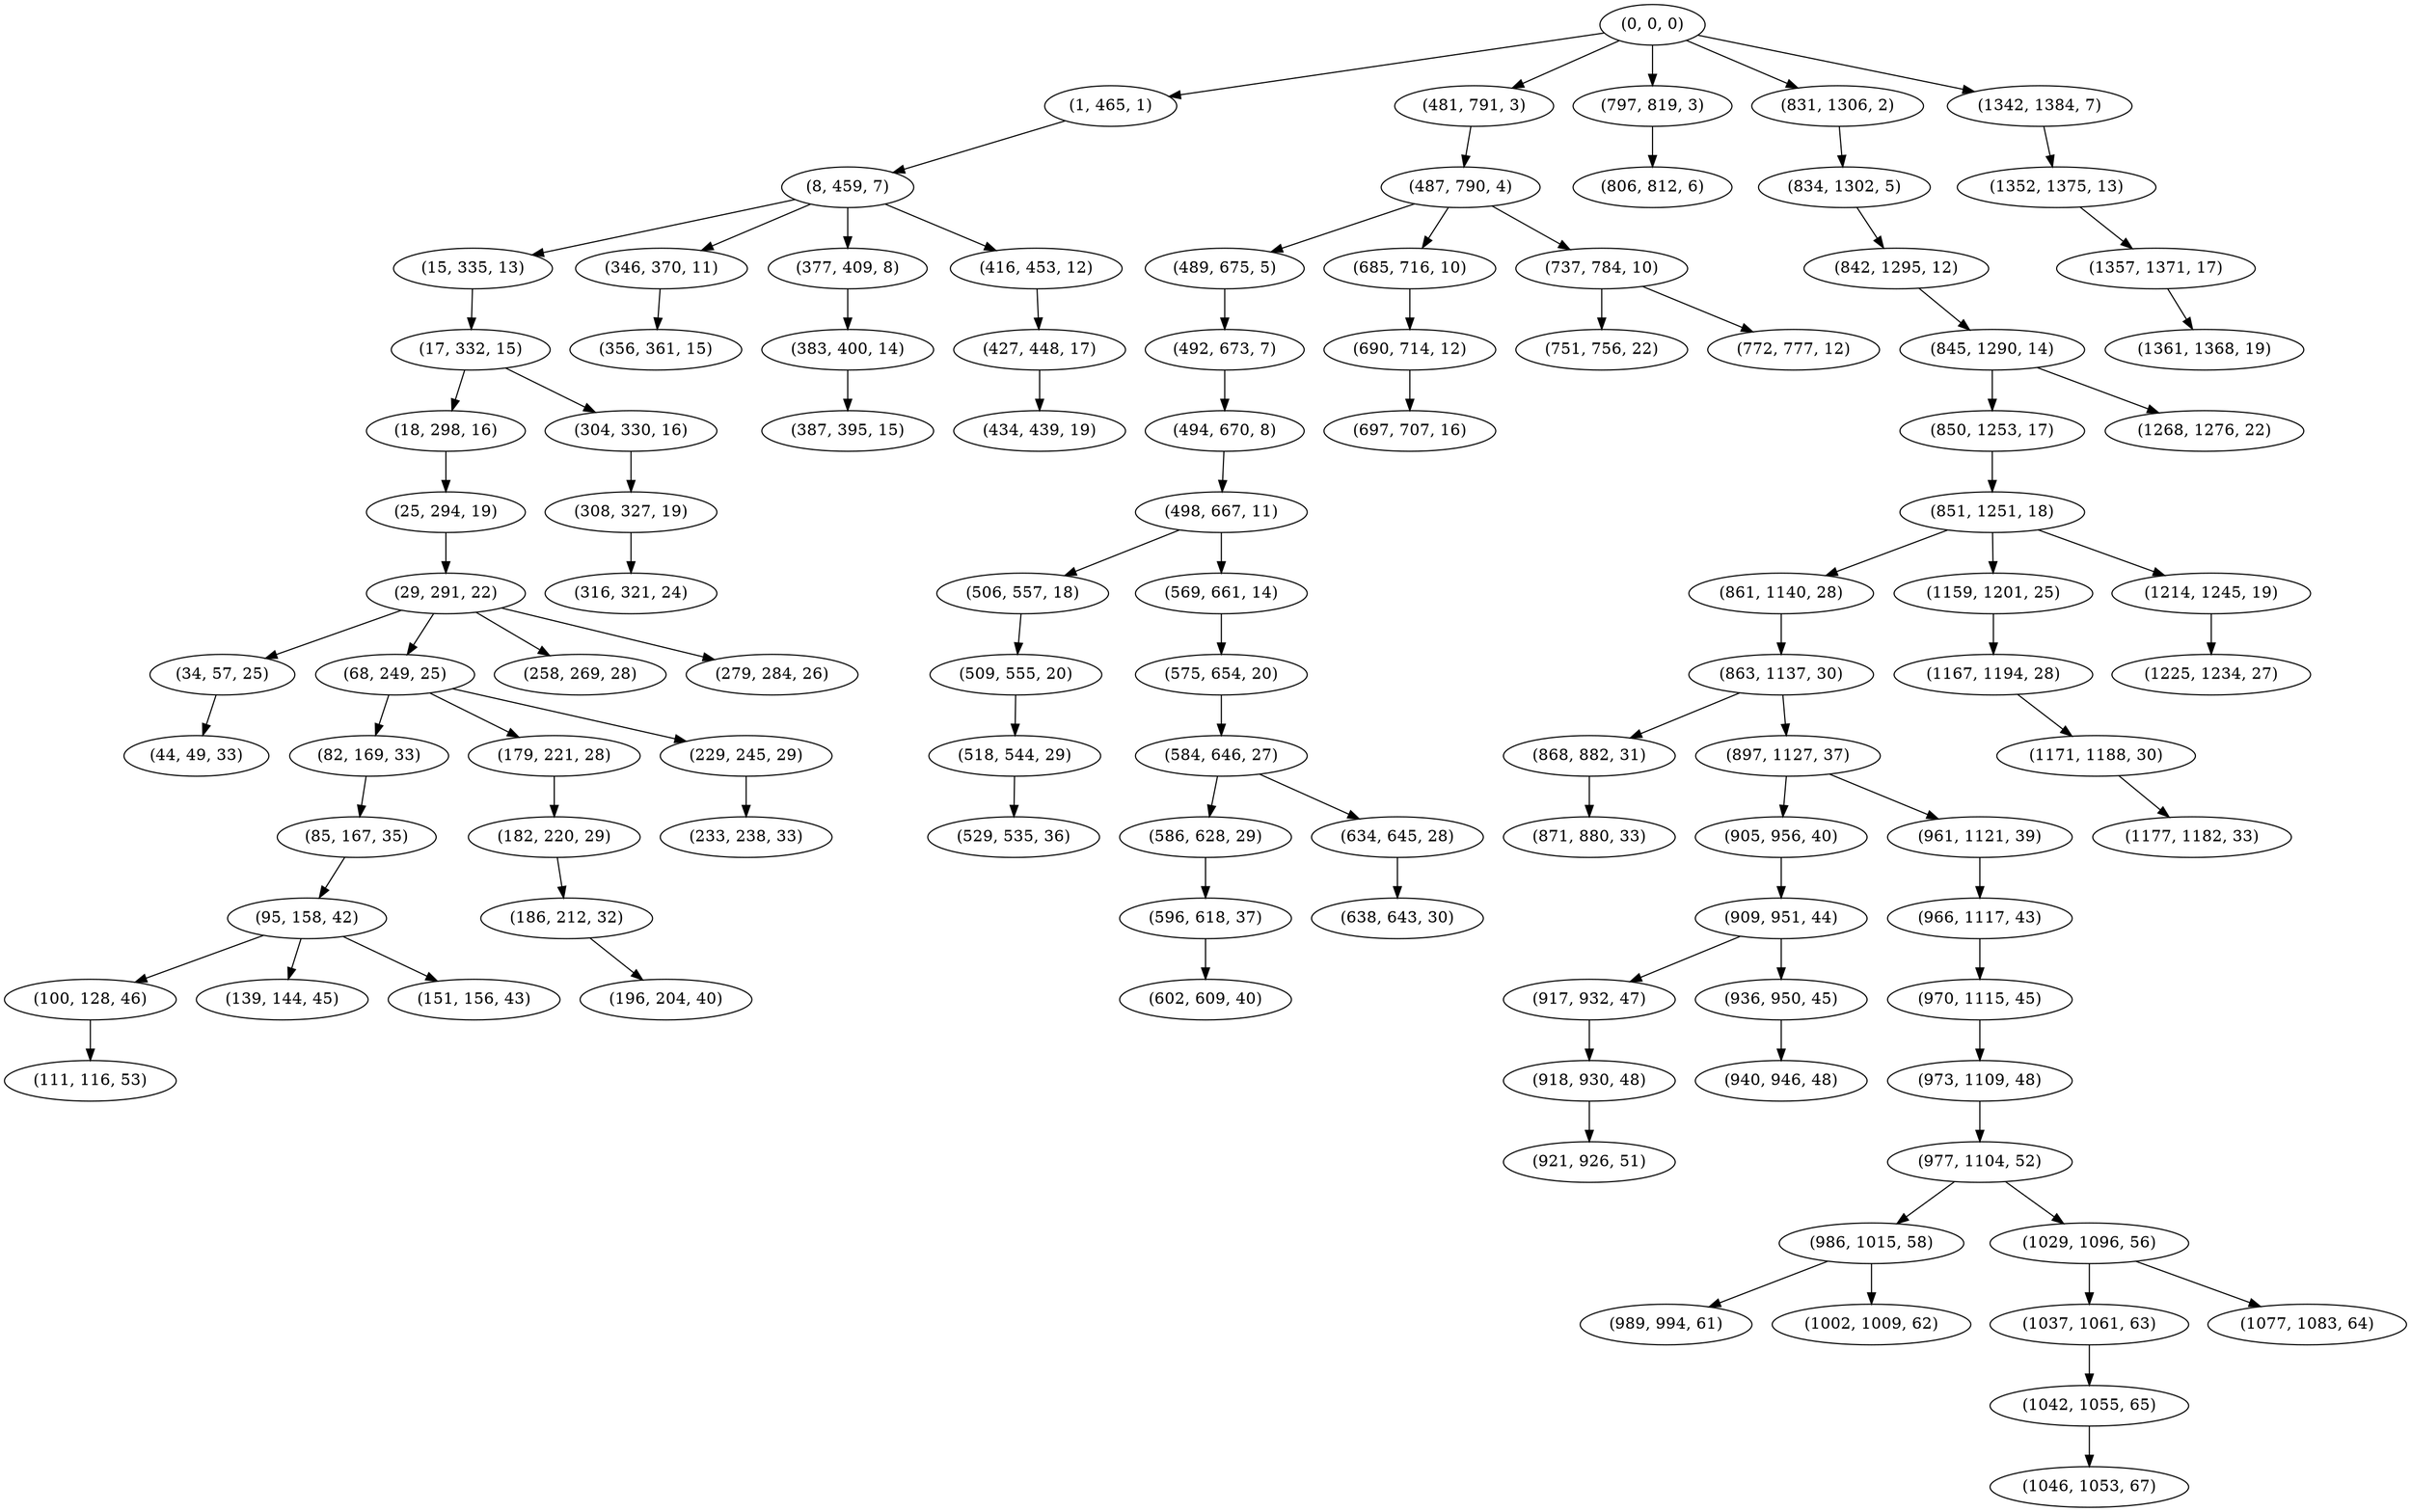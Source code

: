 digraph tree {
    "(0, 0, 0)";
    "(1, 465, 1)";
    "(8, 459, 7)";
    "(15, 335, 13)";
    "(17, 332, 15)";
    "(18, 298, 16)";
    "(25, 294, 19)";
    "(29, 291, 22)";
    "(34, 57, 25)";
    "(44, 49, 33)";
    "(68, 249, 25)";
    "(82, 169, 33)";
    "(85, 167, 35)";
    "(95, 158, 42)";
    "(100, 128, 46)";
    "(111, 116, 53)";
    "(139, 144, 45)";
    "(151, 156, 43)";
    "(179, 221, 28)";
    "(182, 220, 29)";
    "(186, 212, 32)";
    "(196, 204, 40)";
    "(229, 245, 29)";
    "(233, 238, 33)";
    "(258, 269, 28)";
    "(279, 284, 26)";
    "(304, 330, 16)";
    "(308, 327, 19)";
    "(316, 321, 24)";
    "(346, 370, 11)";
    "(356, 361, 15)";
    "(377, 409, 8)";
    "(383, 400, 14)";
    "(387, 395, 15)";
    "(416, 453, 12)";
    "(427, 448, 17)";
    "(434, 439, 19)";
    "(481, 791, 3)";
    "(487, 790, 4)";
    "(489, 675, 5)";
    "(492, 673, 7)";
    "(494, 670, 8)";
    "(498, 667, 11)";
    "(506, 557, 18)";
    "(509, 555, 20)";
    "(518, 544, 29)";
    "(529, 535, 36)";
    "(569, 661, 14)";
    "(575, 654, 20)";
    "(584, 646, 27)";
    "(586, 628, 29)";
    "(596, 618, 37)";
    "(602, 609, 40)";
    "(634, 645, 28)";
    "(638, 643, 30)";
    "(685, 716, 10)";
    "(690, 714, 12)";
    "(697, 707, 16)";
    "(737, 784, 10)";
    "(751, 756, 22)";
    "(772, 777, 12)";
    "(797, 819, 3)";
    "(806, 812, 6)";
    "(831, 1306, 2)";
    "(834, 1302, 5)";
    "(842, 1295, 12)";
    "(845, 1290, 14)";
    "(850, 1253, 17)";
    "(851, 1251, 18)";
    "(861, 1140, 28)";
    "(863, 1137, 30)";
    "(868, 882, 31)";
    "(871, 880, 33)";
    "(897, 1127, 37)";
    "(905, 956, 40)";
    "(909, 951, 44)";
    "(917, 932, 47)";
    "(918, 930, 48)";
    "(921, 926, 51)";
    "(936, 950, 45)";
    "(940, 946, 48)";
    "(961, 1121, 39)";
    "(966, 1117, 43)";
    "(970, 1115, 45)";
    "(973, 1109, 48)";
    "(977, 1104, 52)";
    "(986, 1015, 58)";
    "(989, 994, 61)";
    "(1002, 1009, 62)";
    "(1029, 1096, 56)";
    "(1037, 1061, 63)";
    "(1042, 1055, 65)";
    "(1046, 1053, 67)";
    "(1077, 1083, 64)";
    "(1159, 1201, 25)";
    "(1167, 1194, 28)";
    "(1171, 1188, 30)";
    "(1177, 1182, 33)";
    "(1214, 1245, 19)";
    "(1225, 1234, 27)";
    "(1268, 1276, 22)";
    "(1342, 1384, 7)";
    "(1352, 1375, 13)";
    "(1357, 1371, 17)";
    "(1361, 1368, 19)";
    "(0, 0, 0)" -> "(1, 465, 1)";
    "(0, 0, 0)" -> "(481, 791, 3)";
    "(0, 0, 0)" -> "(797, 819, 3)";
    "(0, 0, 0)" -> "(831, 1306, 2)";
    "(0, 0, 0)" -> "(1342, 1384, 7)";
    "(1, 465, 1)" -> "(8, 459, 7)";
    "(8, 459, 7)" -> "(15, 335, 13)";
    "(8, 459, 7)" -> "(346, 370, 11)";
    "(8, 459, 7)" -> "(377, 409, 8)";
    "(8, 459, 7)" -> "(416, 453, 12)";
    "(15, 335, 13)" -> "(17, 332, 15)";
    "(17, 332, 15)" -> "(18, 298, 16)";
    "(17, 332, 15)" -> "(304, 330, 16)";
    "(18, 298, 16)" -> "(25, 294, 19)";
    "(25, 294, 19)" -> "(29, 291, 22)";
    "(29, 291, 22)" -> "(34, 57, 25)";
    "(29, 291, 22)" -> "(68, 249, 25)";
    "(29, 291, 22)" -> "(258, 269, 28)";
    "(29, 291, 22)" -> "(279, 284, 26)";
    "(34, 57, 25)" -> "(44, 49, 33)";
    "(68, 249, 25)" -> "(82, 169, 33)";
    "(68, 249, 25)" -> "(179, 221, 28)";
    "(68, 249, 25)" -> "(229, 245, 29)";
    "(82, 169, 33)" -> "(85, 167, 35)";
    "(85, 167, 35)" -> "(95, 158, 42)";
    "(95, 158, 42)" -> "(100, 128, 46)";
    "(95, 158, 42)" -> "(139, 144, 45)";
    "(95, 158, 42)" -> "(151, 156, 43)";
    "(100, 128, 46)" -> "(111, 116, 53)";
    "(179, 221, 28)" -> "(182, 220, 29)";
    "(182, 220, 29)" -> "(186, 212, 32)";
    "(186, 212, 32)" -> "(196, 204, 40)";
    "(229, 245, 29)" -> "(233, 238, 33)";
    "(304, 330, 16)" -> "(308, 327, 19)";
    "(308, 327, 19)" -> "(316, 321, 24)";
    "(346, 370, 11)" -> "(356, 361, 15)";
    "(377, 409, 8)" -> "(383, 400, 14)";
    "(383, 400, 14)" -> "(387, 395, 15)";
    "(416, 453, 12)" -> "(427, 448, 17)";
    "(427, 448, 17)" -> "(434, 439, 19)";
    "(481, 791, 3)" -> "(487, 790, 4)";
    "(487, 790, 4)" -> "(489, 675, 5)";
    "(487, 790, 4)" -> "(685, 716, 10)";
    "(487, 790, 4)" -> "(737, 784, 10)";
    "(489, 675, 5)" -> "(492, 673, 7)";
    "(492, 673, 7)" -> "(494, 670, 8)";
    "(494, 670, 8)" -> "(498, 667, 11)";
    "(498, 667, 11)" -> "(506, 557, 18)";
    "(498, 667, 11)" -> "(569, 661, 14)";
    "(506, 557, 18)" -> "(509, 555, 20)";
    "(509, 555, 20)" -> "(518, 544, 29)";
    "(518, 544, 29)" -> "(529, 535, 36)";
    "(569, 661, 14)" -> "(575, 654, 20)";
    "(575, 654, 20)" -> "(584, 646, 27)";
    "(584, 646, 27)" -> "(586, 628, 29)";
    "(584, 646, 27)" -> "(634, 645, 28)";
    "(586, 628, 29)" -> "(596, 618, 37)";
    "(596, 618, 37)" -> "(602, 609, 40)";
    "(634, 645, 28)" -> "(638, 643, 30)";
    "(685, 716, 10)" -> "(690, 714, 12)";
    "(690, 714, 12)" -> "(697, 707, 16)";
    "(737, 784, 10)" -> "(751, 756, 22)";
    "(737, 784, 10)" -> "(772, 777, 12)";
    "(797, 819, 3)" -> "(806, 812, 6)";
    "(831, 1306, 2)" -> "(834, 1302, 5)";
    "(834, 1302, 5)" -> "(842, 1295, 12)";
    "(842, 1295, 12)" -> "(845, 1290, 14)";
    "(845, 1290, 14)" -> "(850, 1253, 17)";
    "(845, 1290, 14)" -> "(1268, 1276, 22)";
    "(850, 1253, 17)" -> "(851, 1251, 18)";
    "(851, 1251, 18)" -> "(861, 1140, 28)";
    "(851, 1251, 18)" -> "(1159, 1201, 25)";
    "(851, 1251, 18)" -> "(1214, 1245, 19)";
    "(861, 1140, 28)" -> "(863, 1137, 30)";
    "(863, 1137, 30)" -> "(868, 882, 31)";
    "(863, 1137, 30)" -> "(897, 1127, 37)";
    "(868, 882, 31)" -> "(871, 880, 33)";
    "(897, 1127, 37)" -> "(905, 956, 40)";
    "(897, 1127, 37)" -> "(961, 1121, 39)";
    "(905, 956, 40)" -> "(909, 951, 44)";
    "(909, 951, 44)" -> "(917, 932, 47)";
    "(909, 951, 44)" -> "(936, 950, 45)";
    "(917, 932, 47)" -> "(918, 930, 48)";
    "(918, 930, 48)" -> "(921, 926, 51)";
    "(936, 950, 45)" -> "(940, 946, 48)";
    "(961, 1121, 39)" -> "(966, 1117, 43)";
    "(966, 1117, 43)" -> "(970, 1115, 45)";
    "(970, 1115, 45)" -> "(973, 1109, 48)";
    "(973, 1109, 48)" -> "(977, 1104, 52)";
    "(977, 1104, 52)" -> "(986, 1015, 58)";
    "(977, 1104, 52)" -> "(1029, 1096, 56)";
    "(986, 1015, 58)" -> "(989, 994, 61)";
    "(986, 1015, 58)" -> "(1002, 1009, 62)";
    "(1029, 1096, 56)" -> "(1037, 1061, 63)";
    "(1029, 1096, 56)" -> "(1077, 1083, 64)";
    "(1037, 1061, 63)" -> "(1042, 1055, 65)";
    "(1042, 1055, 65)" -> "(1046, 1053, 67)";
    "(1159, 1201, 25)" -> "(1167, 1194, 28)";
    "(1167, 1194, 28)" -> "(1171, 1188, 30)";
    "(1171, 1188, 30)" -> "(1177, 1182, 33)";
    "(1214, 1245, 19)" -> "(1225, 1234, 27)";
    "(1342, 1384, 7)" -> "(1352, 1375, 13)";
    "(1352, 1375, 13)" -> "(1357, 1371, 17)";
    "(1357, 1371, 17)" -> "(1361, 1368, 19)";
}
